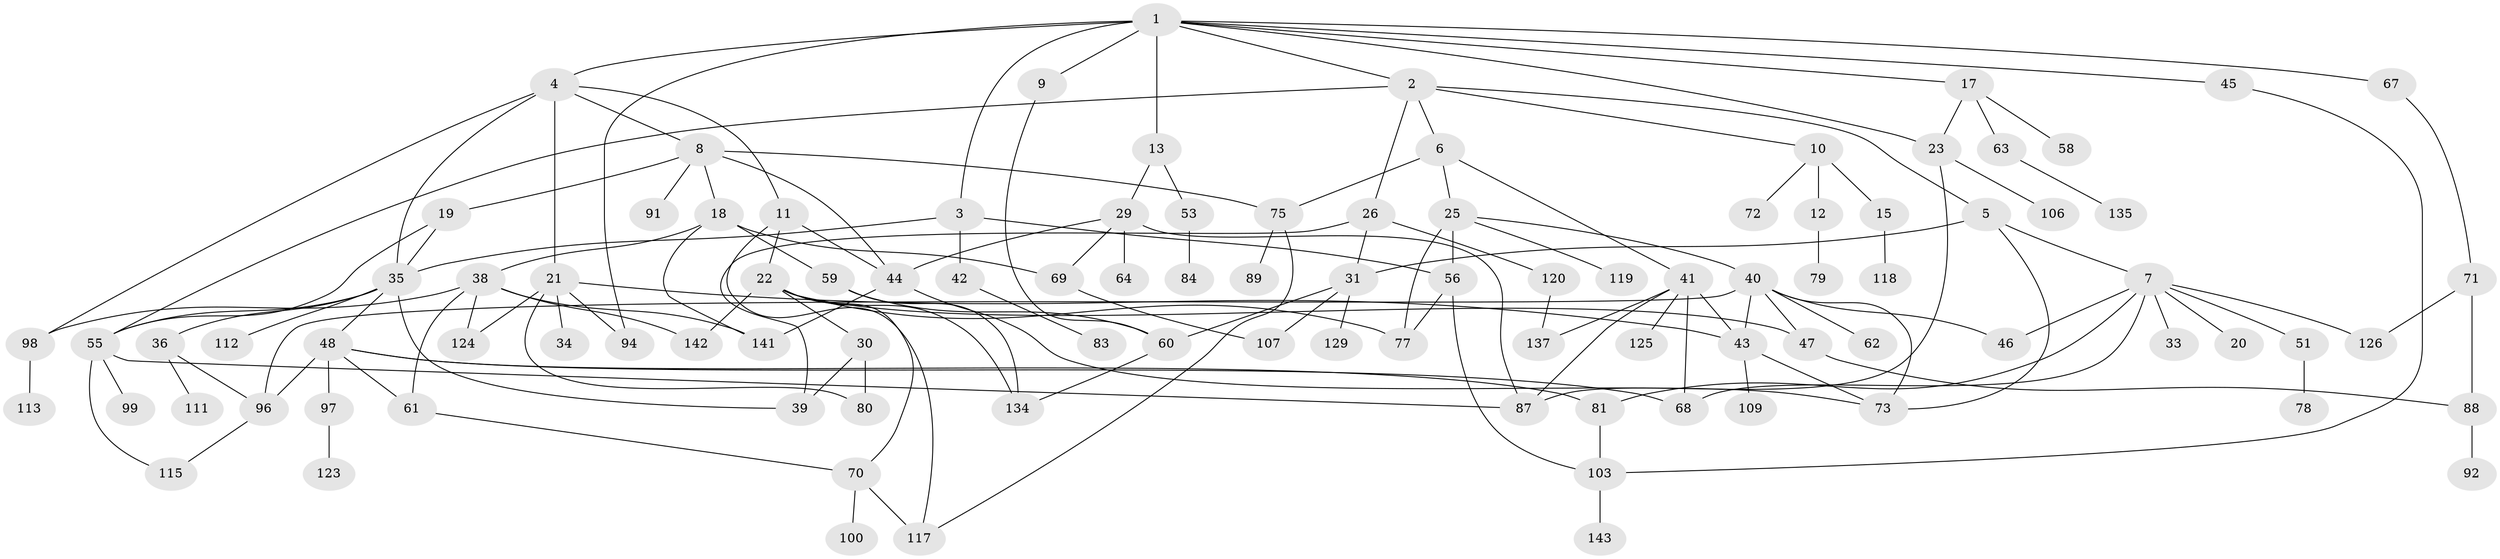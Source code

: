 // Generated by graph-tools (version 1.1) at 2025/23/03/03/25 07:23:30]
// undirected, 101 vertices, 152 edges
graph export_dot {
graph [start="1"]
  node [color=gray90,style=filled];
  1 [super="+16"];
  2;
  3;
  4 [super="+54"];
  5 [super="+37"];
  6;
  7 [super="+14"];
  8 [super="+28"];
  9;
  10 [super="+27"];
  11;
  12 [super="+82"];
  13;
  15;
  17 [super="+66"];
  18 [super="+101"];
  19 [super="+24"];
  20;
  21 [super="+90"];
  22 [super="+110"];
  23 [super="+65"];
  25 [super="+85"];
  26 [super="+32"];
  29 [super="+52"];
  30;
  31 [super="+50"];
  33;
  34;
  35 [super="+86"];
  36 [super="+139"];
  38 [super="+140"];
  39;
  40 [super="+121"];
  41 [super="+74"];
  42;
  43 [super="+93"];
  44 [super="+102"];
  45;
  46;
  47 [super="+49"];
  48 [super="+76"];
  51;
  53;
  55 [super="+57"];
  56 [super="+131"];
  58;
  59;
  60;
  61;
  62;
  63 [super="+104"];
  64;
  67;
  68 [super="+116"];
  69 [super="+105"];
  70 [super="+108"];
  71 [super="+128"];
  72;
  73 [super="+132"];
  75;
  77 [super="+114"];
  78;
  79;
  80 [super="+138"];
  81;
  83;
  84;
  87 [super="+133"];
  88 [super="+95"];
  89;
  91;
  92;
  94;
  96 [super="+122"];
  97;
  98;
  99;
  100;
  103 [super="+130"];
  106;
  107 [super="+136"];
  109;
  111;
  112;
  113;
  115;
  117 [super="+127"];
  118;
  119;
  120;
  123;
  124;
  125;
  126;
  129;
  134;
  135;
  137;
  141;
  142;
  143;
  1 -- 2;
  1 -- 3;
  1 -- 4 [weight=2];
  1 -- 9;
  1 -- 13;
  1 -- 23;
  1 -- 67;
  1 -- 17;
  1 -- 45;
  1 -- 94;
  2 -- 5;
  2 -- 6;
  2 -- 10;
  2 -- 26;
  2 -- 55;
  3 -- 42;
  3 -- 56;
  3 -- 35;
  4 -- 8;
  4 -- 11;
  4 -- 21;
  4 -- 35;
  4 -- 98;
  5 -- 7;
  5 -- 31;
  5 -- 73;
  6 -- 25;
  6 -- 41;
  6 -- 75;
  7 -- 20;
  7 -- 46;
  7 -- 51;
  7 -- 81;
  7 -- 33;
  7 -- 126;
  7 -- 68;
  8 -- 18;
  8 -- 19;
  8 -- 91;
  8 -- 75;
  8 -- 44;
  9 -- 60;
  10 -- 12 [weight=2];
  10 -- 15;
  10 -- 72;
  11 -- 22;
  11 -- 44;
  11 -- 117;
  12 -- 79;
  13 -- 29;
  13 -- 53;
  15 -- 118;
  17 -- 58;
  17 -- 63;
  17 -- 23;
  18 -- 38;
  18 -- 59;
  18 -- 141;
  18 -- 69;
  19 -- 55;
  19 -- 35;
  21 -- 34;
  21 -- 43;
  21 -- 80;
  21 -- 124;
  21 -- 94;
  22 -- 30;
  22 -- 47;
  22 -- 77;
  22 -- 134;
  22 -- 70;
  22 -- 142;
  23 -- 106;
  23 -- 87;
  25 -- 40;
  25 -- 56;
  25 -- 77;
  25 -- 119;
  26 -- 120;
  26 -- 39;
  26 -- 31;
  29 -- 64;
  29 -- 69;
  29 -- 87;
  29 -- 44;
  30 -- 80;
  30 -- 39;
  31 -- 129;
  31 -- 60;
  31 -- 107;
  35 -- 36;
  35 -- 48;
  35 -- 112;
  35 -- 39;
  35 -- 55;
  36 -- 111;
  36 -- 96;
  38 -- 141;
  38 -- 142;
  38 -- 61;
  38 -- 98;
  38 -- 124;
  40 -- 62;
  40 -- 43;
  40 -- 73;
  40 -- 96;
  40 -- 46;
  40 -- 47;
  41 -- 68;
  41 -- 125;
  41 -- 137;
  41 -- 87;
  41 -- 43;
  42 -- 83;
  43 -- 73;
  43 -- 109;
  44 -- 141;
  44 -- 73;
  45 -- 103;
  47 -- 88;
  48 -- 61;
  48 -- 96;
  48 -- 97;
  48 -- 81;
  48 -- 68;
  51 -- 78;
  53 -- 84;
  55 -- 99;
  55 -- 115;
  55 -- 87;
  56 -- 103;
  56 -- 77;
  59 -- 60;
  59 -- 134;
  60 -- 134;
  61 -- 70;
  63 -- 135;
  67 -- 71;
  69 -- 107;
  70 -- 100;
  70 -- 117;
  71 -- 126;
  71 -- 88;
  75 -- 89;
  75 -- 117;
  81 -- 103;
  88 -- 92;
  96 -- 115;
  97 -- 123;
  98 -- 113;
  103 -- 143;
  120 -- 137;
}
